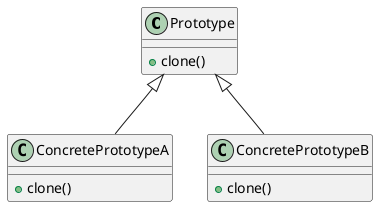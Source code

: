 @startuml Prototype
class Prototype{
+clone()
}

class ConcretePrototypeA{
+clone()
}

class ConcretePrototypeB{
+clone()
}

Prototype <|-- ConcretePrototypeA
Prototype <|-- ConcretePrototypeB

@enduml